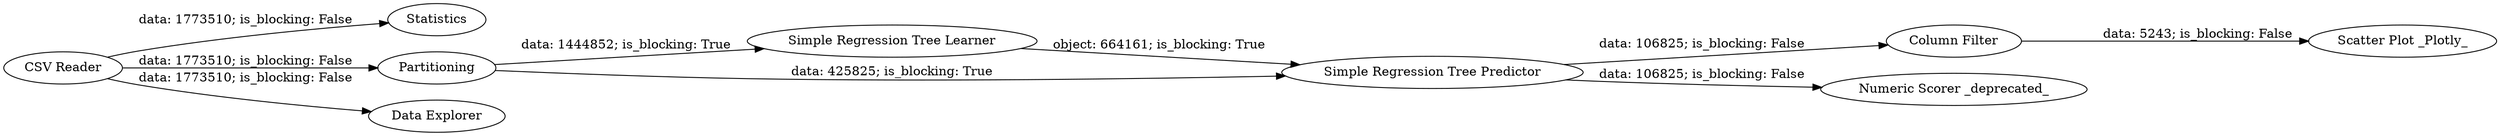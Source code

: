 digraph {
	"7814104722865432813_1" [label="CSV Reader"]
	"7814104722865432813_12" [label="Column Filter"]
	"7814104722865432813_9" [label="Simple Regression Tree Learner"]
	"7814104722865432813_4" [label=Statistics]
	"7814104722865432813_10" [label="Simple Regression Tree Predictor"]
	"7814104722865432813_14" [label="Scatter Plot _Plotly_"]
	"7814104722865432813_11" [label=Partitioning]
	"7814104722865432813_8" [label="Numeric Scorer _deprecated_"]
	"7814104722865432813_3" [label="Data Explorer"]
	"7814104722865432813_9" -> "7814104722865432813_10" [label="object: 664161; is_blocking: True"]
	"7814104722865432813_11" -> "7814104722865432813_10" [label="data: 425825; is_blocking: True"]
	"7814104722865432813_11" -> "7814104722865432813_9" [label="data: 1444852; is_blocking: True"]
	"7814104722865432813_10" -> "7814104722865432813_12" [label="data: 106825; is_blocking: False"]
	"7814104722865432813_1" -> "7814104722865432813_11" [label="data: 1773510; is_blocking: False"]
	"7814104722865432813_10" -> "7814104722865432813_8" [label="data: 106825; is_blocking: False"]
	"7814104722865432813_1" -> "7814104722865432813_3" [label="data: 1773510; is_blocking: False"]
	"7814104722865432813_12" -> "7814104722865432813_14" [label="data: 5243; is_blocking: False"]
	"7814104722865432813_1" -> "7814104722865432813_4" [label="data: 1773510; is_blocking: False"]
	rankdir=LR
}

